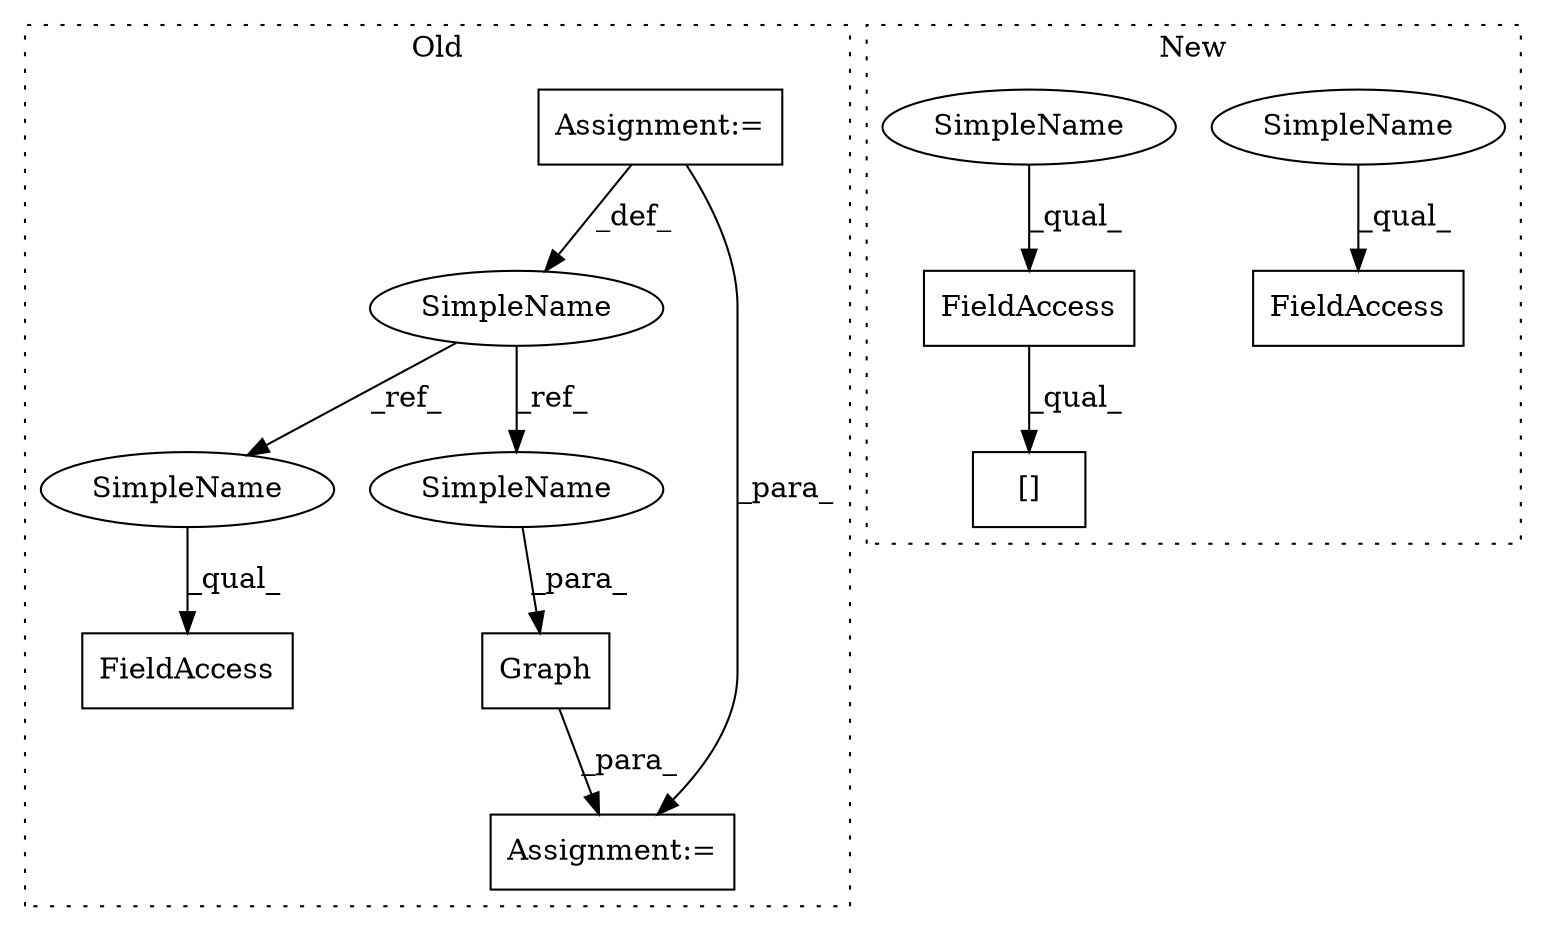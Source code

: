 digraph G {
subgraph cluster0 {
1 [label="Graph" a="32" s="1819,1830" l="6,1" shape="box"];
3 [label="SimpleName" a="42" s="1744" l="5" shape="ellipse"];
4 [label="FieldAccess" a="22" s="1918" l="12" shape="box"];
7 [label="Assignment:=" a="7" s="1744" l="5" shape="box"];
8 [label="Assignment:=" a="7" s="1818" l="1" shape="box"];
9 [label="SimpleName" a="42" s="1918" l="5" shape="ellipse"];
10 [label="SimpleName" a="42" s="1825" l="5" shape="ellipse"];
label = "Old";
style="dotted";
}
subgraph cluster1 {
2 [label="[]" a="2" s="1941,1965" l="18,1" shape="box"];
5 [label="FieldAccess" a="22" s="1941" l="17" shape="box"];
6 [label="FieldAccess" a="22" s="2040" l="17" shape="box"];
11 [label="SimpleName" a="42" s="2040" l="5" shape="ellipse"];
12 [label="SimpleName" a="42" s="1941" l="5" shape="ellipse"];
label = "New";
style="dotted";
}
1 -> 8 [label="_para_"];
3 -> 9 [label="_ref_"];
3 -> 10 [label="_ref_"];
5 -> 2 [label="_qual_"];
7 -> 8 [label="_para_"];
7 -> 3 [label="_def_"];
9 -> 4 [label="_qual_"];
10 -> 1 [label="_para_"];
11 -> 6 [label="_qual_"];
12 -> 5 [label="_qual_"];
}